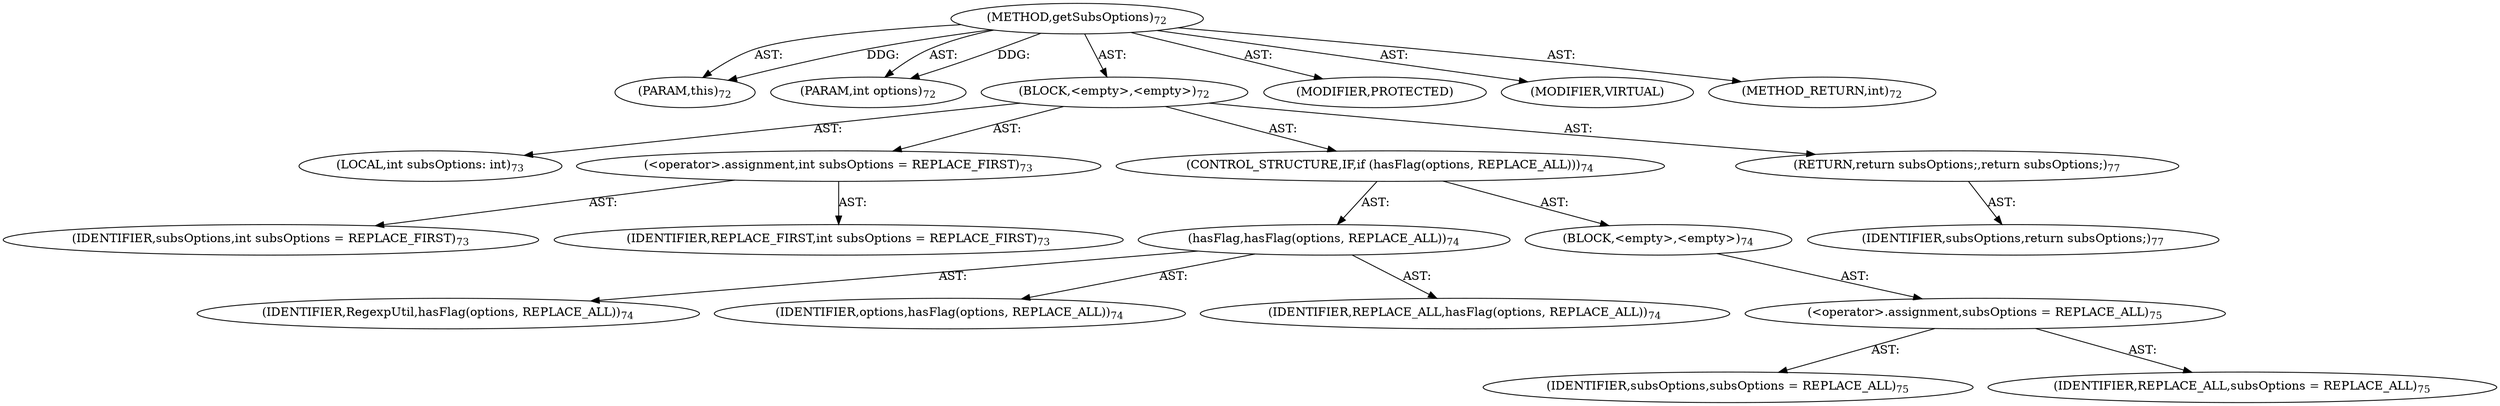 digraph "getSubsOptions" {  
"111669149697" [label = <(METHOD,getSubsOptions)<SUB>72</SUB>> ]
"115964116994" [label = <(PARAM,this)<SUB>72</SUB>> ]
"115964116995" [label = <(PARAM,int options)<SUB>72</SUB>> ]
"25769803777" [label = <(BLOCK,&lt;empty&gt;,&lt;empty&gt;)<SUB>72</SUB>> ]
"94489280512" [label = <(LOCAL,int subsOptions: int)<SUB>73</SUB>> ]
"30064771073" [label = <(&lt;operator&gt;.assignment,int subsOptions = REPLACE_FIRST)<SUB>73</SUB>> ]
"68719476739" [label = <(IDENTIFIER,subsOptions,int subsOptions = REPLACE_FIRST)<SUB>73</SUB>> ]
"68719476740" [label = <(IDENTIFIER,REPLACE_FIRST,int subsOptions = REPLACE_FIRST)<SUB>73</SUB>> ]
"47244640256" [label = <(CONTROL_STRUCTURE,IF,if (hasFlag(options, REPLACE_ALL)))<SUB>74</SUB>> ]
"30064771074" [label = <(hasFlag,hasFlag(options, REPLACE_ALL))<SUB>74</SUB>> ]
"68719476741" [label = <(IDENTIFIER,RegexpUtil,hasFlag(options, REPLACE_ALL))<SUB>74</SUB>> ]
"68719476742" [label = <(IDENTIFIER,options,hasFlag(options, REPLACE_ALL))<SUB>74</SUB>> ]
"68719476743" [label = <(IDENTIFIER,REPLACE_ALL,hasFlag(options, REPLACE_ALL))<SUB>74</SUB>> ]
"25769803778" [label = <(BLOCK,&lt;empty&gt;,&lt;empty&gt;)<SUB>74</SUB>> ]
"30064771075" [label = <(&lt;operator&gt;.assignment,subsOptions = REPLACE_ALL)<SUB>75</SUB>> ]
"68719476744" [label = <(IDENTIFIER,subsOptions,subsOptions = REPLACE_ALL)<SUB>75</SUB>> ]
"68719476745" [label = <(IDENTIFIER,REPLACE_ALL,subsOptions = REPLACE_ALL)<SUB>75</SUB>> ]
"146028888064" [label = <(RETURN,return subsOptions;,return subsOptions;)<SUB>77</SUB>> ]
"68719476746" [label = <(IDENTIFIER,subsOptions,return subsOptions;)<SUB>77</SUB>> ]
"133143986178" [label = <(MODIFIER,PROTECTED)> ]
"133143986179" [label = <(MODIFIER,VIRTUAL)> ]
"128849018881" [label = <(METHOD_RETURN,int)<SUB>72</SUB>> ]
  "111669149697" -> "115964116994"  [ label = "AST: "] 
  "111669149697" -> "115964116995"  [ label = "AST: "] 
  "111669149697" -> "25769803777"  [ label = "AST: "] 
  "111669149697" -> "133143986178"  [ label = "AST: "] 
  "111669149697" -> "133143986179"  [ label = "AST: "] 
  "111669149697" -> "128849018881"  [ label = "AST: "] 
  "25769803777" -> "94489280512"  [ label = "AST: "] 
  "25769803777" -> "30064771073"  [ label = "AST: "] 
  "25769803777" -> "47244640256"  [ label = "AST: "] 
  "25769803777" -> "146028888064"  [ label = "AST: "] 
  "30064771073" -> "68719476739"  [ label = "AST: "] 
  "30064771073" -> "68719476740"  [ label = "AST: "] 
  "47244640256" -> "30064771074"  [ label = "AST: "] 
  "47244640256" -> "25769803778"  [ label = "AST: "] 
  "30064771074" -> "68719476741"  [ label = "AST: "] 
  "30064771074" -> "68719476742"  [ label = "AST: "] 
  "30064771074" -> "68719476743"  [ label = "AST: "] 
  "25769803778" -> "30064771075"  [ label = "AST: "] 
  "30064771075" -> "68719476744"  [ label = "AST: "] 
  "30064771075" -> "68719476745"  [ label = "AST: "] 
  "146028888064" -> "68719476746"  [ label = "AST: "] 
  "111669149697" -> "115964116994"  [ label = "DDG: "] 
  "111669149697" -> "115964116995"  [ label = "DDG: "] 
}
